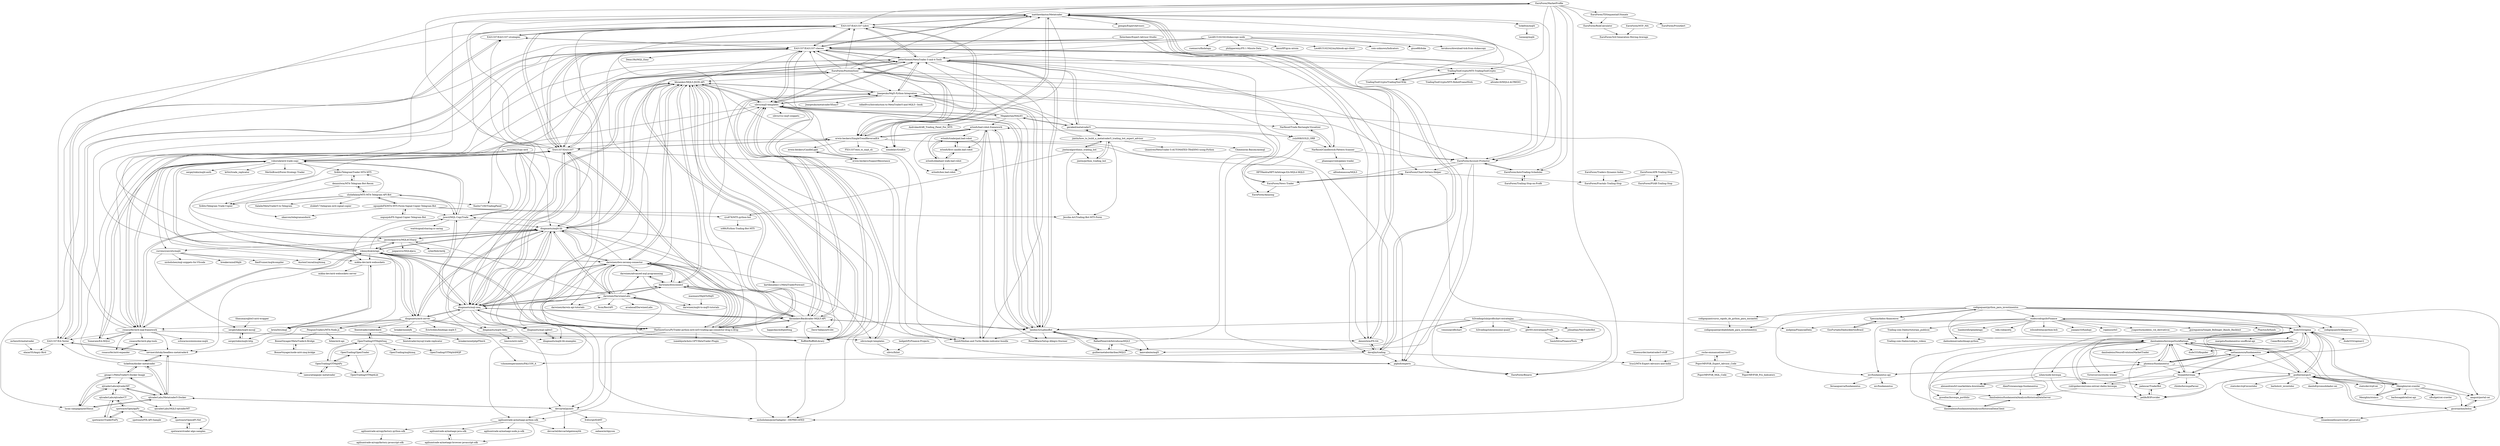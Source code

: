 digraph G {
"EarnForex/MarketProfile" -> "EarnForex/Account-Protector"
"EarnForex/MarketProfile" -> "EarnForex/TDSequentialUltimate"
"EarnForex/MarketProfile" -> "EarnForex/AutoTrading-Scheduler"
"EarnForex/MarketProfile" -> "TradingToolCrypto/MT5-TradingToolCrypto"
"EarnForex/MarketProfile" -> "EarnForex/RiskCalculator"
"EarnForex/MarketProfile" -> "EarnForex/Binario"
"EarnForex/MarketProfile" -> "matthewkastor/Metatrader"
"EarnForex/MarketProfile" -> "EA31337/EA31337-Libre"
"sholafalana/MT5-MT4-Telegram-API-Bot" -> "dennislwm/MT4-Telegram-Bot-Recon"
"sholafalana/MT5-MT4-Telegram-API-Bot" -> "ogunjobiFX/MT4-MT5-Forex-Signal-Copier-Telegram-Bot"
"sholafalana/MT5-MT4-Telegram-API-Bot" -> "fx4btc/TelegramTrader-MT4-MT5"
"sholafalana/MT5-MT4-Telegram-API-Bot" -> "6alaile/MetaTrader5-to-Telegram"
"sholafalana/MT5-MT4-Telegram-API-Bot" -> "jiowcl/MQL-CopyTrade"
"sholafalana/MT5-MT4-Telegram-API-Bot" -> "fx4btc/Telegram-Trade-Copier"
"sholafalana/MT5-MT4-Telegram-API-Bot" -> "Kashu7100/TradingPanel"
"sholafalana/MT5-MT4-Telegram-API-Bot" -> "nkanven/telegramandmt4"
"sholafalana/MT5-MT4-Telegram-API-Bot" -> "oluklef17/telegram-mt4-signal-copier"
"erwin-beckers/CandleLight" -> "erwin-beckers/SupportResistance"
"tickelton/docker-metatrader" -> "nevmerzhitsky/headless-metatrader4"
"tickelton/docker-metatrader" -> "ejtraderLabs/Metatrader5-Docker"
"tickelton/docker-metatrader" -> "EA31337/EA-Tester"
"tickelton/docker-metatrader" -> "gmag11/MetaTrader5-Docker-Image"
"EarnForex/PositionSizer" -> "EarnForex/Account-Protector"
"EarnForex/PositionSizer" -> "peterthomet/MetaTrader-5-and-4-Tools"
"EarnForex/PositionSizer" -> "EA31337/EA31337"
"EarnForex/PositionSizer" -> "EA31337/EA31337-classes"
"EarnForex/PositionSizer" -> "Joaopeuko/Mql5-Python-Integration"
"EarnForex/PositionSizer" -> "EarnForex/MarketProfile"
"EarnForex/PositionSizer" -> "dingmaotu/mql4-lib"
"EarnForex/PositionSizer" -> "erwin-beckers/SimpleTrendReversalEA"
"EarnForex/PositionSizer" -> "rosasurfer/mt4-mql-framework"
"EarnForex/PositionSizer" -> "EA31337/EA31337-Libre"
"EarnForex/PositionSizer" -> "geraked/metatrader5"
"EarnForex/PositionSizer" -> "sibvic/mq5-templates"
"EarnForex/PositionSizer" -> "khramkov/MQL5-JSON-API"
"EarnForex/PositionSizer" -> "yulz008/GOLD_ORB"
"EarnForex/PositionSizer" -> "EarnForex/Chart-Pattern-Helper"
"kartikmadan11/MetaTraderForecast" -> "9nix6/Median-and-Turbo-Renko-indicator-bundle"
"fintechees/Expert-Advisor-Studio" -> "davejlin/trading"
"fintechees/Expert-Advisor-Studio" -> "pipbolt/experts"
"fintechees/Expert-Advisor-Studio" -> "EA31337/EA31337-classes"
"b2tradingclub/profitchart-estrategias" -> "gbr001/estrategiasProfit"
"b2tradingclub/profitchart-estrategias" -> "venozo/profitchart"
"b2tradingclub/profitchart-estrategias" -> "andpena/FinancialData"
"b2tradingclub/profitchart-estrategias" -> "landim32/LadinoBot"
"b2tradingclub/profitchart-estrategias" -> "b2tradingclub/awesome-quant"
"b2tradingclub/profitchart-estrategias" -> "SauloSilva/FinanceTools"
"b2tradingclub/profitchart-estrategias" -> "guilhermetabordaribas/MQL5"
"b2tradingclub/profitchart-estrategias" -> "kaiovalente/mql5"
"b2tradingclub/profitchart-estrategias" -> "johnathas/NeoTraderBot"
"ns2250225/py-mt4" -> "dingmaotu/mql-zmq"
"ns2250225/py-mt4" -> "samuraitaiga/py-metatrader"
"ns2250225/py-mt4" -> "jiowcl/MQL-CopyTrade"
"ns2250225/py-mt4" -> "dingmaotu/mql4-lib"
"ns2250225/py-mt4" -> "TheSnowGuru/PyTrader-python-mt4-mt5-trading-api-connector-drag-n-drop"
"ns2250225/py-mt4" -> "vobornik/mt4-trade-copy"
"ns2250225/py-mt4" -> "dingmaotu/mt4-server"
"ns2250225/py-mt4" -> "Yumerain/EA-MQL4"
"Yumerain/EA-MQL4" -> "rosasurfer/mt4-mql-framework"
"Yumerain/EA-MQL4" -> "vobornik/mt4-trade-copy"
"Leo4815162342/dukascopy-node" -> "giuse88/duka" ["e"=1]
"Leo4815162342/dukascopy-node" -> "terukusu/download-tick-from-dukascopy"
"Leo4815162342/dukascopy-node" -> "cuemacro/findatapy" ["e"=1]
"Leo4815162342/dukascopy-node" -> "lucas-campagna/mt5linux"
"Leo4815162342/dukascopy-node" -> "dingmaotu/mql-zmq"
"Leo4815162342/dukascopy-node" -> "philipperemy/FX-1-Minute-Data" ["e"=1]
"Leo4815162342/dukascopy-node" -> "EA31337/EA31337-classes"
"Leo4815162342/dukascopy-node" -> "peterthomet/MetaTrader-5-and-4-Tools"
"Leo4815162342/dukascopy-node" -> "EA31337/EA31337"
"Leo4815162342/dukascopy-node" -> "AminHP/gym-mtsim" ["e"=1]
"Leo4815162342/dukascopy-node" -> "Leo4815162342/myfxbook-api-client"
"Leo4815162342/dukascopy-node" -> "coin-unknown/Indicators" ["e"=1]
"sibvic/mq5-templates" -> "sibvic/mq4-templates"
"sibvic/mq5-templates" -> "Roffild/RoffildLibrary"
"sibvic/mq5-templates" -> "peterthomet/MetaTrader-5-and-4-Tools"
"sibvic/mq5-templates" -> "khramkov/Backtrader-MQL5-API"
"sibvic/mq5-templates" -> "landim32/LadinoBot"
"sibvic/mq5-templates" -> "sibvic/vsc-mq5-snippets"
"sibvic/mq5-templates" -> "Kashu7100/TradingPanel"
"sibvic/mq5-templates" -> "EA31337/EA31337-classes"
"sibvic/mq5-templates" -> "MegaJoctan/MALE5"
"sibvic/mq5-templates" -> "Joaopeuko/Mql5-Python-Integration"
"sibvic/mq5-templates" -> "khramkov/MQL5-JSON-API"
"sibvic/mq5-templates" -> "9nix6/Median-and-Turbo-Renko-indicator-bundle"
"RafaelFenerick/IntroducaoMQL5" -> "landim32/LadinoBot"
"RafaelFenerick/IntroducaoMQL5" -> "guilhermetabordaribas/MQL5"
"RafaelFenerick/IntroducaoMQL5" -> "kaiovalente/mql5"
"RafaelFenerick/IntroducaoMQL5" -> "erlonfs/bad-robot.framework"
"sergeylukin/mql4-mysql" -> "sergeylukin/mql4-http"
"dude333/rapina" -> "daniloaleixo/bovespaStockRatings"
"dude333/rapina" -> "nathanmoura/fundamentos"
"dude333/rapina" -> "dude333/fiispider"
"dude333/rapina" -> "rodrigobercini/como-extrair-dados-bovespa"
"dude333/rapina" -> "guilhermecgs/ir"
"dude333/rapina" -> "phoemur/fundamentus"
"dude333/rapina" -> "thypad/bovespa"
"dude333/rapina" -> "dude333/rapinav2"
"dude333/rapina" -> "dadosdemercado/dmapi-python"
"dude333/rapina" -> "daniloaleixo/fundamentalAnalysisHistoricalDataServer"
"dude333/rapina" -> "eudesrodrigo/brFinance"
"dude333/rapina" -> "Menighin/cei-crawler"
"dude333/rapina" -> "amgsnt/portal-cei"
"dude333/rapina" -> "margato/fundamentus-unofficial-api"
"dude333/rapina" -> "Caian/BovespaTools"
"jiowcl/MQL-CopyTrade" -> "vobornik/mt4-trade-copy"
"jiowcl/MQL-CopyTrade" -> "dingmaotu/mql-zmq"
"jiowcl/MQL-CopyTrade" -> "sholafalana/MT5-MT4-Telegram-API-Bot"
"jiowcl/MQL-CopyTrade" -> "wait4signal/sharing-is-caring"
"jiowcl/MQL-CopyTrade" -> "peterthomet/MetaTrader-5-and-4-Tools"
"jiowcl/MQL-CopyTrade" -> "mikha-dev/mt4-websockets"
"jiowcl/MQL-CopyTrade" -> "dingmaotu/mql4-lib"
"khramkov/Backtrader-MQL5-API" -> "khramkov/MQL5-JSON-API"
"khramkov/Backtrader-MQL5-API" -> "dingmaotu/mql-zmq"
"khramkov/Backtrader-MQL5-API" -> "Joaopeuko/Mql5-Python-Integration"
"khramkov/Backtrader-MQL5-API" -> "sibvic/mq5-templates"
"khramkov/Backtrader-MQL5-API" -> "darwinex/dwx-zeromq-connector"
"khramkov/Backtrader-MQL5-API" -> "Roffild/RoffildLibrary"
"khramkov/Backtrader-MQL5-API" -> "landim32/LadinoBot"
"khramkov/Backtrader-MQL5-API" -> "darwinex/DarwinexLabs"
"khramkov/Backtrader-MQL5-API" -> "happydasch/btplotting" ["e"=1]
"khramkov/Backtrader-MQL5-API" -> "TheSnowGuru/PyTrader-python-mt4-mt5-trading-api-connector-drag-n-drop"
"khramkov/Backtrader-MQL5-API" -> "darwinex/dwxconnect"
"khramkov/Backtrader-MQL5-API" -> "Dave-Vallance/tv2bt" ["e"=1]
"khramkov/Backtrader-MQL5-API" -> "dingmaotu/mql4-lib"
"dingmaotu/mt4-server" -> "dingmaotu/mql4-lib"
"dingmaotu/mt4-server" -> "dingmaotu/mql-zmq"
"dingmaotu/mt4-server" -> "dingmaotu/mql4-lib-examples"
"dingmaotu/mt4-server" -> "vdemydiuk/mtapi"
"dingmaotu/mt4-server" -> "EricSchles/bindings-mql4-5"
"dingmaotu/mt4-server" -> "krisn/lws2mql"
"dingmaotu/mt4-server" -> "vobornik/mt4-trade-copy"
"dingmaotu/mt4-server" -> "dingmaotu/mql4-redis"
"dingmaotu/mt4-server" -> "dingmaotu/mql-sqlite3"
"dingmaotu/mt4-server" -> "rosasurfer/mt4-mql-framework"
"dingmaotu/mt4-server" -> "PenguinTraders/MT4-Node.js"
"dingmaotu/mt4-server" -> "nevmerzhitsky/headless-metatrader4"
"dingmaotu/mt4-server" -> "breakermind/jfx"
"dingmaotu/mt4-server" -> "femtotrader/rabbit4mt4"
"BonneVoyager/MetaTrader4-Bridge" -> "BonneVoyager/node-mt4-zmq-bridge"
"BonneVoyager/node-mt4-zmq-bridge" -> "BonneVoyager/MetaTrader4-Bridge"
"darwinex/dwx-zeromq-connector" -> "darwinex/DarwinexLabs"
"darwinex/dwx-zeromq-connector" -> "dingmaotu/mql-zmq"
"darwinex/dwx-zeromq-connector" -> "darwinex/dwxconnect"
"darwinex/dwx-zeromq-connector" -> "dingmaotu/mql4-lib"
"darwinex/dwx-zeromq-connector" -> "khramkov/MQL5-JSON-API"
"darwinex/dwx-zeromq-connector" -> "TheSnowGuru/PyTrader-python-mt4-mt5-trading-api-connector-drag-n-drop"
"darwinex/dwx-zeromq-connector" -> "khramkov/Backtrader-MQL5-API"
"darwinex/dwx-zeromq-connector" -> "nicholishen/pymt5adapter---DEPRECATED"
"darwinex/dwx-zeromq-connector" -> "darwinex/advanced-mql-programming"
"darwinex/dwx-zeromq-connector" -> "Roffild/RoffildLibrary"
"darwinex/dwx-zeromq-connector" -> "agiliumtrade-ai/metaapi-python-sdk"
"darwinex/dwx-zeromq-connector" -> "jiowcl/MQL-CopyTrade"
"darwinex/dwx-zeromq-connector" -> "vdemydiuk/mtapi"
"darwinex/dwx-zeromq-connector" -> "darwinex/darwin-api-tutorials"
"darwinex/dwx-zeromq-connector" -> "kartikmadan11/MetaTraderForecast"
"khramkov/MQL5-JSON-API" -> "khramkov/Backtrader-MQL5-API"
"khramkov/MQL5-JSON-API" -> "dingmaotu/mql-zmq"
"khramkov/MQL5-JSON-API" -> "Joaopeuko/Mql5-Python-Integration"
"khramkov/MQL5-JSON-API" -> "Roffild/RoffildLibrary"
"khramkov/MQL5-JSON-API" -> "darwinex/dwxconnect"
"khramkov/MQL5-JSON-API" -> "darwinex/dwx-zeromq-connector"
"khramkov/MQL5-JSON-API" -> "sibvic/mq5-templates"
"khramkov/MQL5-JSON-API" -> "dingmaotu/mql4-lib"
"khramkov/MQL5-JSON-API" -> "EA31337/EA31337-classes"
"khramkov/MQL5-JSON-API" -> "nicholishen/pymt5adapter---DEPRECATED"
"khramkov/MQL5-JSON-API" -> "devcartel/pymt5"
"khramkov/MQL5-JSON-API" -> "landim32/LadinoBot"
"khramkov/MQL5-JSON-API" -> "Dave-Vallance/tv2bt" ["e"=1]
"khramkov/MQL5-JSON-API" -> "9nix6/Median-and-Turbo-Renko-indicator-bundle"
"sibvic/mq4-templates" -> "sibvic/mq5-templates"
"sibvic/mq4-templates" -> "sibvic/fxlint"
"guilhermetabordaribas/MQL5" -> "landim32/LadinoBot"
"guilhermetabordaribas/MQL5" -> "RafaelFenerick/IntroducaoMQL5"
"pipbolt/experts" -> "EarnForex/Binario"
"nevmerzhitsky/headless-metatrader4" -> "tickelton/docker-metatrader"
"nevmerzhitsky/headless-metatrader4" -> "EA31337/EA-Tester"
"nevmerzhitsky/headless-metatrader4" -> "ejtraderLabs/Metatrader5-Docker"
"devcartel/pymt5" -> "devcartel/devcartelgateway64"
"devcartel/pymt5" -> "ejtraderLabs/Metatrader5-Docker"
"devcartel/pymt5" -> "agiliumtrade-ai/metaapi-python-sdk"
"devcartel/pymt5" -> "nicholishen/pymt5adapter---DEPRECATED"
"devcartel/pymt5" -> "EAScript/EAMT"
"Roffild/RoffildLibrary" -> "sibvic/mq5-templates"
"Roffild/RoffildLibrary" -> "khramkov/MQL5-JSON-API"
"Roffild/RoffildLibrary" -> "nicholishen/pymt5adapter---DEPRECATED"
"sergeylukin/mql4-http" -> "sergeylukin/mql4-mysql"
"fx4btc/TelegramTrader-MT4-MT5" -> "fx4btc/Telegram-Trade-Copier"
"fx4btc/TelegramTrader-MT4-MT5" -> "dennislwm/MT4-Telegram-Bot-Recon"
"mazmazz/Mql4ToMql5" -> "darwinex/mql4-to-mql5-tutorials"
"erwin-beckers/SimpleTrendReversalEA" -> "matthewkastor/Metatrader"
"erwin-beckers/SimpleTrendReversalEA" -> "erwin-beckers/CandleLight"
"erwin-beckers/SimpleTrendReversalEA" -> "sonidelav/GridEA"
"erwin-beckers/SimpleTrendReversalEA" -> "erwin-beckers/SupportResistance"
"erwin-beckers/SimpleTrendReversalEA" -> "erlonfs/bad-robot.framework"
"erwin-beckers/SimpleTrendReversalEA" -> "EA31337/EA31337-Libre"
"erwin-beckers/SimpleTrendReversalEA" -> "EA31337/EA31337-classes"
"erwin-beckers/SimpleTrendReversalEA" -> "dennislwm/FX-Git"
"erwin-beckers/SimpleTrendReversalEA" -> "davejlin/trading"
"erwin-beckers/SimpleTrendReversalEA" -> "FX31337/ex4_to_mq4_cli"
"erwin-beckers/SimpleTrendReversalEA" -> "EA31337/EA31337"
"erwin-beckers/SupportResistance" -> "erwin-beckers/CandleLight"
"erlonfs/traderpad.bad-robot" -> "erlonfs/first-candle.bad-robot"
"erlonfs/traderpad.bad-robot" -> "erlonfs/elephant-walk.bad-robot"
"erlonfs/traderpad.bad-robot" -> "erlonfs/box.bad-robot"
"AlanFirmiano/app-fundamentus" -> "daniloaleixo/fundamentalAnalysisHistoricalDataServer"
"dingmaotu/mql4-lib-examples" -> "dingmaotu/mql-sqlite3"
"daniloaleixo/fundamentalAnalysisHistoricalDataServer" -> "daniloaleixo/fundamentalAnalysisHistoricalDataClient"
"tickelton/mql4" -> "luxiaoqi/mql4"
"EarnForex/MTF_MA" -> "EarnForex/3rd-Generation-Moving-Average"
"alexandreio/b3-marketdata-downloader" -> "gswelter/bovespa_portfolio"
"agiliumtrade-ai/metaapi-java-sdk" -> "agiliumtrade-ai/metaapi-browser-javascript-sdk"
"TradingToolCrypto/TradingTool-Wiki" -> "TradingToolCrypto/MT5-TradingToolCrypto"
"EarnForex/Account-Protector" -> "EarnForex/AutoTrading-Scheduler"
"EarnForex/Account-Protector" -> "EarnForex/Chart-Pattern-Helper"
"EarnForex/Account-Protector" -> "EarnForex/Binario"
"EarnForex/Account-Protector" -> "EarnForex/News-Trader"
"EarnForex/Account-Protector" -> "pipbolt/experts"
"EarnForex/AutoTrading-Scheduler" -> "EarnForex/Account-Protector"
"EarnForex/AutoTrading-Scheduler" -> "EarnForex/Trailing-Stop-on-Profit"
"dennislwm/FX-Git" -> "davejlin/trading"
"dennislwm/FX-Git" -> "matthewkastor/Metatrader"
"mikha-dev/mt4-websockets" -> "krisn/lws2mql"
"mikha-dev/mt4-websockets" -> "mikha-dev/mt4-websockets-server"
"vdemydiuk/mtapi" -> "jasonseparovic/MQL4CSharp"
"vdemydiuk/mtapi" -> "dingmaotu/mql4-lib"
"vdemydiuk/mtapi" -> "dingmaotu/mql-zmq"
"vdemydiuk/mtapi" -> "dingmaotu/mt4-server"
"vdemydiuk/mtapi" -> "rosasurfer/mt4-mql-framework"
"vdemydiuk/mtapi" -> "TheSnowGuru/PyTrader-python-mt4-mt5-trading-api-connector-drag-n-drop"
"vdemydiuk/mtapi" -> "EA31337/EA31337-classes"
"vdemydiuk/mtapi" -> "khramkov/MQL5-JSON-API"
"vdemydiuk/mtapi" -> "peterthomet/MetaTrader-5-and-4-Tools"
"vdemydiuk/mtapi" -> "jiowcl/MQL-CopyTrade"
"vdemydiuk/mtapi" -> "darwinex/dwx-zeromq-connector"
"vdemydiuk/mtapi" -> "nevmerzhitsky/headless-metatrader4"
"vdemydiuk/mtapi" -> "PenguinTraders/MT4-Node.js"
"vdemydiuk/mtapi" -> "EA31337/EA31337"
"vdemydiuk/mtapi" -> "mikha-dev/mt4-websockets"
"darwinex/advanced-mql-programming" -> "darwinex/mql4-to-mql5-tutorials"
"darwinex/advanced-mql-programming" -> "darwinex/dwxconnect"
"gicornachini/bolsa" -> "amgsnt/portal-cei"
"gicornachini/bolsa" -> "guilhermecgs/ir"
"gicornachini/bolsa" -> "renanleonellocastro/darf_generator"
"TheSnowGuru/PyTrader-python-mt4-mt5-trading-api-connector-drag-n-drop" -> "darwinex/dwx-zeromq-connector"
"TheSnowGuru/PyTrader-python-mt4-mt5-trading-api-connector-drag-n-drop" -> "EA31337/EA31337"
"TheSnowGuru/PyTrader-python-mt4-mt5-trading-api-connector-drag-n-drop" -> "darwinex/dwxconnect"
"TheSnowGuru/PyTrader-python-mt4-mt5-trading-api-connector-drag-n-drop" -> "dingmaotu/mql-zmq"
"TheSnowGuru/PyTrader-python-mt4-mt5-trading-api-connector-drag-n-drop" -> "vdemydiuk/mtapi"
"TheSnowGuru/PyTrader-python-mt4-mt5-trading-api-connector-drag-n-drop" -> "peterthomet/MetaTrader-5-and-4-Tools"
"TheSnowGuru/PyTrader-python-mt4-mt5-trading-api-connector-drag-n-drop" -> "Joaopeuko/Mql5-Python-Integration"
"TheSnowGuru/PyTrader-python-mt4-mt5-trading-api-connector-drag-n-drop" -> "devcartel/pymt5"
"TheSnowGuru/PyTrader-python-mt4-mt5-trading-api-connector-drag-n-drop" -> "khramkov/Backtrader-MQL5-API"
"TheSnowGuru/PyTrader-python-mt4-mt5-trading-api-connector-drag-n-drop" -> "agiliumtrade-ai/metaapi-python-sdk"
"TheSnowGuru/PyTrader-python-mt4-mt5-trading-api-connector-drag-n-drop" -> "EA31337/EA31337-Libre"
"TheSnowGuru/PyTrader-python-mt4-mt5-trading-api-connector-drag-n-drop" -> "isaiahbjork/Auto-GPT-MetaTrader-Plugin" ["e"=1]
"TheSnowGuru/PyTrader-python-mt4-mt5-trading-api-connector-drag-n-drop" -> "EA31337/EA31337-classes"
"TheSnowGuru/PyTrader-python-mt4-mt5-trading-api-connector-drag-n-drop" -> "nicholishen/pymt5adapter---DEPRECATED"
"TheSnowGuru/PyTrader-python-mt4-mt5-trading-api-connector-drag-n-drop" -> "khramkov/MQL5-JSON-API"
"Menighin/stoincs" -> "Menighin/cei-crawler"
"codigoquant/python_para_investimentos" -> "codigoquant/b3fileparser"
"codigoquant/python_para_investimentos" -> "codigoquant/curso_rapido_de_python_para_iniciantes"
"codigoquant/python_para_investimentos" -> "codigoquant/probabilidade_para_investimentos"
"codigoquant/python_para_investimentos" -> "dude333/rapina"
"codigoquant/python_para_investimentos" -> "phoemur/fundamentus"
"codigoquant/python_para_investimentos" -> "Tpessia/dados-financeiros"
"codigoquant/python_para_investimentos" -> "mv/fundamentus-api"
"codigoquant/python_para_investimentos" -> "gicornachini/bolsa"
"codigoquant/python_para_investimentos" -> "nathanmoura/fundamentos"
"codigoquant/python_para_investimentos" -> "daniloaleixo/bovespaStockRatings"
"codigoquant/python_para_investimentos" -> "eudesrodrigo/brFinance"
"PenguinTraders/MT4-Node.js" -> "fxbee/mt4-api"
"PenguinTraders/MT4-Node.js" -> "BonneVoyager/MetaTrader4-Bridge"
"Joaopeuko/Mql5-Python-Integration" -> "Joaopeuko/metatrader5EasyT"
"Joaopeuko/Mql5-Python-Integration" -> "khramkov/Backtrader-MQL5-API"
"Joaopeuko/Mql5-Python-Integration" -> "khramkov/MQL5-JSON-API"
"Joaopeuko/Mql5-Python-Integration" -> "nicholishen/pymt5adapter---DEPRECATED"
"Joaopeuko/Mql5-Python-Integration" -> "EarnForex/Account-Protector"
"Joaopeuko/Mql5-Python-Integration" -> "rafaelfvcs/Introduction-to-MetaTrader5-and-MQL5---book"
"Joaopeuko/Mql5-Python-Integration" -> "sibvic/mq5-templates"
"Joaopeuko/Mql5-Python-Integration" -> "peterthomet/MetaTrader-5-and-4-Tools"
"Joaopeuko/Mql5-Python-Integration" -> "EA31337/EA31337-classes"
"Joaopeuko/Mql5-Python-Integration" -> "landim32/LadinoBot"
"nathanmoura/fundamentos" -> "thypad/bovespa"
"nathanmoura/fundamentos" -> "daniloaleixo/bovespaStockRatings"
"nathanmoura/fundamentos" -> "rodrigobercini/como-extrair-dados-bovespa"
"nathanmoura/fundamentos" -> "dude333/rapina"
"nathanmoura/fundamentos" -> "phoemur/fundamentus"
"agiliumtrade-ai/metaapi-python-sdk" -> "agiliumtrade-ai/metaapi-java-sdk"
"agiliumtrade-ai/metaapi-python-sdk" -> "agiliumtrade-ai/metaapi-browser-javascript-sdk"
"agiliumtrade-ai/metaapi-python-sdk" -> "devcartel/devcartelgateway64"
"agiliumtrade-ai/metaapi-python-sdk" -> "agiliumtrade-ai/metaapi-node.js-sdk" ["e"=1]
"agiliumtrade-ai/metaapi-python-sdk" -> "agiliumtrade-ai/copyfactory-python-sdk"
"guilhermecgs/ir" -> "gicornachini/bolsa"
"guilhermecgs/ir" -> "staticdev/irpf-cei"
"guilhermecgs/ir" -> "amgsnt/portal-cei"
"guilhermecgs/ir" -> "dude333/rapina"
"guilhermecgs/ir" -> "staticdev/irpf-investidor"
"guilhermecgs/ir" -> "barbolo/ir_investidor"
"guilhermecgs/ir" -> "daniloaleixo/bovespaStockRatings"
"guilhermecgs/ir" -> "nathanmoura/fundamentos"
"guilhermecgs/ir" -> "renanleonellocastro/darf_generator"
"guilhermecgs/ir" -> "danilofrp/consolidador-cei"
"guilhermecgs/ir" -> "pelife/B3Provider"
"guilhermecgs/ir" -> "Menighin/cei-crawler"
"breakermind/jfx" -> "breakermind/phpFXmt4"
"EarnForex/TDSequentialUltimate" -> "EarnForex/PriceAlert"
"EarnForex/TDSequentialUltimate" -> "EarnForex/RiskCalculator"
"GusFurtado/DadosAbertosBrasil" -> "Tpessia/dados-financeiros"
"Menighin/cei-crawler" -> "Menighin/stoincs"
"Menighin/cei-crawler" -> "gicornachini/bolsa"
"Menighin/cei-crawler" -> "xBudget/cei-crawler"
"Menighin/cei-crawler" -> "guilhermecgs/ir"
"Menighin/cei-crawler" -> "dude333/rapina"
"Menighin/cei-crawler" -> "barbosagabriel/cei-api"
"Menighin/cei-crawler" -> "amgsnt/portal-cei"
"Menighin/cei-crawler" -> "daniloaleixo/bovespaStockRatings"
"daniloaleixo/fundamentalAnalysisHistoricalDataClient" -> "daniloaleixo/fundamentalAnalysisHistoricalDataServer"
"dennislwm/MT4-Telegram-Bot-Recon" -> "fx4btc/Telegram-Trade-Copier"
"dennislwm/MT4-Telegram-Bot-Recon" -> "fx4btc/TelegramTrader-MT4-MT5"
"dennislwm/MT4-Telegram-Bot-Recon" -> "sholafalana/MT5-MT4-Telegram-API-Bot"
"TradingToolCrypto/MT5-TradingToolCrypto" -> "TradingToolCrypto/TradingTool-Wiki"
"TradingToolCrypto/MT5-TradingToolCrypto" -> "TradingToolCrypto/MT5-RobotFrameWork"
"TradingToolCrypto/MT5-TradingToolCrypto" -> "altredo18/MQL4-ALTREDO"
"codigoquant/curso_rapido_de_python_para_iniciantes" -> "codigoquant/probabilidade_para_investimentos"
"EarnForex/RiskCalculator" -> "EarnForex/3rd-Generation-Moving-Average"
"rodrigobercini/como-extrair-dados-bovespa" -> "daniloaleixo/fundamentalAnalysisHistoricalDataServer"
"amgsnt/portal-cei" -> "gicornachini/bolsa"
"EA31337/EA31337" -> "EA31337/EA31337-classes"
"EA31337/EA31337" -> "EA31337/EA31337-Libre"
"EA31337/EA31337" -> "peterthomet/MetaTrader-5-and-4-Tools"
"EA31337/EA31337" -> "TheSnowGuru/PyTrader-python-mt4-mt5-trading-api-connector-drag-n-drop"
"EA31337/EA31337" -> "rosasurfer/mt4-mql-framework"
"EA31337/EA31337" -> "EarnForex/PositionSizer"
"EA31337/EA31337" -> "dingmaotu/mql4-lib"
"EA31337/EA31337" -> "erwin-beckers/SimpleTrendReversalEA"
"EA31337/EA31337" -> "matthewkastor/Metatrader"
"EA31337/EA31337" -> "dingmaotu/mql-zmq"
"EA31337/EA31337" -> "sibvic/mq5-templates"
"EA31337/EA31337" -> "EA31337/EA31337-strategies"
"EA31337/EA31337" -> "landim32/LadinoBot"
"EA31337/EA31337" -> "vobornik/mt4-trade-copy"
"EA31337/EA31337" -> "EarnForex/MarketProfile"
"eudesrodrigo/brFinance" -> "wilsonfreitas/python-bcb"
"eudesrodrigo/brFinance" -> "dude333/rapina"
"eudesrodrigo/brFinance" -> "joaopm33/fundspy"
"eudesrodrigo/brFinance" -> "mv/fundamentus-api"
"eudesrodrigo/brFinance" -> "dadosdemercado/dmapi-python"
"eudesrodrigo/brFinance" -> "Trading-com-Dados/tutoriais_publicos"
"eudesrodrigo/brFinance" -> "andpena/FinancialData"
"eudesrodrigo/brFinance" -> "ropensci/rb3" ["e"=1]
"eudesrodrigo/brFinance" -> "daniloaleixo/bovespaStockRatings"
"eudesrodrigo/brFinance" -> "ysaporito/modelos_vol_derivativos"
"eudesrodrigo/brFinance" -> "codigoquant/b3fileparser"
"eudesrodrigo/brFinance" -> "guiregueira/Simple_Bollinger_Bands_Backtest"
"eudesrodrigo/brFinance" -> "Phactos/brfunds"
"eudesrodrigo/brFinance" -> "luanborelli/ipeadatapy"
"eudesrodrigo/brFinance" -> "rafa-rod/pyettj"
"Tpessia/dados-financeiros" -> "GusFurtado/DadosAbertosBrasil"
"Tpessia/dados-financeiros" -> "codigoquant/python_para_investimentos"
"vobornik/mt4-trade-copy" -> "jiowcl/MQL-CopyTrade"
"vobornik/mt4-trade-copy" -> "rosasurfer/mt4-mql-framework"
"vobornik/mt4-trade-copy" -> "sergeylukin/mql4-auth"
"vobornik/mt4-trade-copy" -> "kr0st/trade_replicator"
"vobornik/mt4-trade-copy" -> "dingmaotu/mt4-server"
"vobornik/mt4-trade-copy" -> "erwin-beckers/SimpleTrendReversalEA"
"vobornik/mt4-trade-copy" -> "MerlinBrasil/Forex-Strategy-Trader"
"vobornik/mt4-trade-copy" -> "currencysecrets/mql4"
"vobornik/mt4-trade-copy" -> "fx4btc/TelegramTrader-MT4-MT5"
"vobornik/mt4-trade-copy" -> "mikha-dev/mt4-websockets"
"vobornik/mt4-trade-copy" -> "Yumerain/EA-MQL4"
"vobornik/mt4-trade-copy" -> "jasonseparovic/MQL4CSharp"
"vobornik/mt4-trade-copy" -> "EA31337/EA31337"
"vobornik/mt4-trade-copy" -> "matthewkastor/Metatrader"
"vobornik/mt4-trade-copy" -> "EA31337/EA31337-Libre"
"ejtraderLabs/Metatrader5-Docker" -> "ejtraderLabs/ejtraderMT"
"ejtraderLabs/Metatrader5-Docker" -> "gmag11/MetaTrader5-Docker-Image"
"ejtraderLabs/Metatrader5-Docker" -> "tickelton/docker-metatrader"
"ejtraderLabs/Metatrader5-Docker" -> "nevmerzhitsky/headless-metatrader4"
"ejtraderLabs/Metatrader5-Docker" -> "lucas-campagna/mt5linux"
"ejtraderLabs/Metatrader5-Docker" -> "ejtraderLabs/MQL5-ejtraderMT"
"ejtraderLabs/Metatrader5-Docker" -> "devcartel/pymt5"
"ejtraderLabs/ejtraderMT" -> "ejtraderLabs/Metatrader5-Docker"
"ejtraderLabs/ejtraderMT" -> "ejtraderLabs/MQL5-ejtraderMT"
"ejtraderLabs/ejtraderMT" -> "ejtraderLabs/ejtraderCT"
"ejtraderLabs/ejtraderMT" -> "lucas-campagna/mt5linux"
"darwinex/dwxconnect" -> "darwinex/dwx-zeromq-connector"
"darwinex/dwxconnect" -> "khramkov/MQL5-JSON-API"
"darwinex/dwxconnect" -> "darwinex/advanced-mql-programming"
"darwinex/dwxconnect" -> "darwinex/DarwinexLabs"
"darwinex/dwxconnect" -> "dingmaotu/mql-zmq"
"darwinex/dwxconnect" -> "TheSnowGuru/PyTrader-python-mt4-mt5-trading-api-connector-drag-n-drop"
"darwinex/dwxconnect" -> "khramkov/Backtrader-MQL5-API"
"mv/fundamentus-api" -> "phoemur/fundamentus"
"mv/fundamentus-api" -> "mv/fundamentus"
"mv/fundamentus-api" -> "fernaoguerra/fundamentus"
"femtotrader/rabbit4mt4" -> "femtotrader/mysql-trade-replicator"
"femtotrader/rabbit4mt4" -> "OpenTrading/OTMql4Zmq"
"OpenTrading/OpenTrader" -> "OpenTrading/OTMql4Py"
"OpenTrading/OpenTrader" -> "OpenTrading/OTMql4Lib"
"EAScript/EAMT" -> "eabase/mt4pycon"
"samuraitaiga/py-metatrader" -> "OpenTrading/OTMql4Py"
"agiliumtrade-ai/copyfactory-python-sdk" -> "agiliumtrade-ai/copyfactory-javascript-sdk"
"spotware/OpenAPI.Net" -> "spotware/ctrader-algo-samples"
"gbr001/estrategiasProfit" -> "SauloSilva/FinanceTools"
"mrhewitt/metatrader" -> "elazar55/Angry-Bird"
"agiliumtrade-ai/metaapi-browser-javascript-sdk" -> "agiliumtrade-ai/metaapi-java-sdk"
"OpenTrading/OTMql4Py" -> "OpenTrading/OpenTrader"
"OpenTrading/OTMql4Py" -> "OpenTrading/OTMql4Zmq"
"OpenTrading/OTMql4Py" -> "samuraitaiga/py-metatrader"
"OpenTrading/OTMql4Py" -> "OpenTrading/OTMql4Lib"
"spotware/ctrader-algo-samples" -> "spotware/OpenAPI.Net"
"OpenTrading/OTMql4Zmq" -> "OpenTrading/OTMql4Lib"
"OpenTrading/OTMql4Zmq" -> "femtotrader/rabbit4mt4"
"OpenTrading/OTMql4Zmq" -> "OpenTrading/OpenTrader"
"OpenTrading/OTMql4Zmq" -> "OpenTrading/mql4zmq"
"OpenTrading/OTMql4Zmq" -> "OpenTrading/OTMql4AMQP"
"OpenTrading/OTMql4Zmq" -> "OpenTrading/OTMql4Py"
"ejtraderLabs/ejtraderCT" -> "spotware/cTraderFixPy"
"ejtraderLabs/ejtraderCT" -> "spotware/OpenApiPy"
"ejtraderLabs/ejtraderCT" -> "ejtraderLabs/ejtraderMT"
"phamngocvinh/galaxy-trader" -> "alfredomaussa/MQL5"
"hedge0/PyFinance-Projects" -> "sibvic/fxlint"
"Trading-com-Dados/tutoriais_publicos" -> "Trading-com-Dados/codigos_videos"
"HFTHaidra/HFT-Arbitrage-EA-MQL4-MQL5" -> "EarnForex/News-Trader"
"Narfinsel/Candlestick-Pattern-Scanner" -> "Narfinsel/Trade-Rectangle-Visualizer"
"Narfinsel/Candlestick-Pattern-Scanner" -> "EarnForex/Account-Protector"
"Narfinsel/Candlestick-Pattern-Scanner" -> "phamngocvinh/galaxy-trader"
"PopovMP/FSB_Expert_Advisor_Code" -> "roche-emmanuel/nervmt5"
"PopovMP/FSB_Expert_Advisor_Code" -> "PopovMP/FSB_Pro_Indicators"
"PopovMP/FSB_Expert_Advisor_Code" -> "PopovMP/FSB_MQL_Code"
"EarnForex/News-Trader" -> "EarnForex/Amazing"
"EarnForex/News-Trader" -> "EarnForex/Chart-Pattern-Helper"
"dingmaotu/mql4-lib" -> "dingmaotu/mql-zmq"
"dingmaotu/mql4-lib" -> "dingmaotu/mt4-server"
"dingmaotu/mql4-lib" -> "rosasurfer/mt4-mql-framework"
"dingmaotu/mql4-lib" -> "vdemydiuk/mtapi"
"dingmaotu/mql4-lib" -> "darwinex/dwx-zeromq-connector"
"dingmaotu/mql4-lib" -> "jasonseparovic/MQL4CSharp"
"dingmaotu/mql4-lib" -> "sibvic/mq4-templates"
"dingmaotu/mql4-lib" -> "EA31337/EA31337-classes"
"dingmaotu/mql4-lib" -> "EA31337/EA31337"
"dingmaotu/mql4-lib" -> "dingmaotu/mql-sqlite3"
"dingmaotu/mql4-lib" -> "dingmaotu/mql4-lib-examples"
"dingmaotu/mql4-lib" -> "khramkov/MQL5-JSON-API"
"dingmaotu/mql4-lib" -> "darwinex/DarwinexLabs"
"dingmaotu/mql4-lib" -> "Roffild/RoffildLibrary"
"dingmaotu/mql4-lib" -> "dingmaotu/mql4-redis"
"EA31337/EA-Tester" -> "nevmerzhitsky/headless-metatrader4"
"EA31337/EA-Tester" -> "EA31337/EA31337-strategies"
"EA31337/EA-Tester" -> "EA31337/EA31337-classes"
"EA31337/EA-Tester" -> "elazar55/Angry-Bird"
"nihey/node-bovespa" -> "alexandreio/b3-marketdata-downloader"
"nihey/node-bovespa" -> "palencar/TraderBot"
"nihey/node-bovespa" -> "pelife/B3Provider"
"nihey/node-bovespa" -> "daniloaleixo/fundamentalAnalysisHistoricalDataClient"
"spotware/OpenApiPy" -> "spotware/cTraderFixPy"
"spotware/OpenApiPy" -> "ejtraderLabs/ejtraderCT"
"spotware/OpenApiPy" -> "spotware/OpenAPI.Net"
"spotware/OpenApiPy" -> "spotware/ctrader-algo-samples"
"spotware/OpenApiPy" -> "spotware/FIX-API-Sample"
"Narfinsel/Trade-Rectangle-Visualizer" -> "Narfinsel/Candlestick-Pattern-Scanner"
"spotware/cTraderFixPy" -> "ejtraderLabs/ejtraderCT"
"spotware/cTraderFixPy" -> "spotware/OpenApiPy"
"EarnForex/Traders-Dynamic-Index" -> "EarnForex/Fractals-Trailing-Stop"
"lucas-campagna/mt5linux" -> "gmag11/MetaTrader5-Docker-Image"
"lucas-campagna/mt5linux" -> "ejtraderLabs/Metatrader5-Docker"
"lucas-campagna/mt5linux" -> "ejtraderLabs/ejtraderMT"
"EarnForex/Chart-Pattern-Helper" -> "EarnForex/Binario"
"EarnForex/Chart-Pattern-Helper" -> "EarnForex/News-Trader"
"EarnForex/Chart-Pattern-Helper" -> "EarnForex/Fractals-Trailing-Stop"
"bluemurder/metatrader5-stuff" -> "Icus2/MT4-Expert-Advisors-and-Indie"
"EarnForex/Trailing-Stop-on-Profit" -> "EarnForex/AutoTrading-Scheduler"
"jasonseparovic/MQL4CSharp" -> "vdemydiuk/mtapi"
"jasonseparovic/MQL4CSharp" -> "jseparovic/MQL4Java"
"jasonseparovic/MQL4CSharp" -> "dingmaotu/mql4-lib"
"jasonseparovic/MQL4CSharp" -> "cyberflohr/mt4j"
"jasonseparovic/MQL4CSharp" -> "AustenConrad/mql4zmq"
"jasonseparovic/MQL4CSharp" -> "currencysecrets/mql4"
"oogunjob/FX-Signal-Copier-Telegram-Bot" -> "ogunjobiFX/MT4-MT5-Forex-Signal-Copier-Telegram-Bot"
"phoemur/fundamentus" -> "daniloaleixo/bovespaStockRatings"
"phoemur/fundamentus" -> "mv/fundamentus-api"
"phoemur/fundamentus" -> "nathanmoura/fundamentos"
"phoemur/fundamentus" -> "dude333/rapina"
"phoemur/fundamentus" -> "thypad/bovespa"
"phoemur/fundamentus" -> "Victorcorcos/stocks-winner"
"phoemur/fundamentus" -> "guilhermecgs/ir"
"jimtin/how_to_build_a_metatrader5_trading_bot_expert_advisor" -> "Jessika-Art/Trading-Bot-MT5-Forex"
"jimtin/how_to_build_a_metatrader5_trading_bot_expert_advisor" -> "jimtin/algorithmic_trading_bot"
"jimtin/how_to_build_a_metatrader5_trading_bot_expert_advisor" -> "Quantreo/MetaTrader-5-AUTOMATED-TRADING-using-Python" ["e"=1]
"jimtin/how_to_build_a_metatrader5_trading_bot_expert_advisor" -> "jimtin/python_trading_bot"
"jimtin/how_to_build_a_metatrader5_trading_bot_expert_advisor" -> "Chimezirim-Bassey/aiomql"
"jimtin/how_to_build_a_metatrader5_trading_bot_expert_advisor" -> "geraked/metatrader5"
"jimtin/how_to_build_a_metatrader5_trading_bot_expert_advisor" -> "Joaopeuko/Mql5-Python-Integration"
"thypad/bovespa" -> "daniloaleixo/bovespaStockRatings"
"thypad/bovespa" -> "nathanmoura/fundamentos"
"thypad/bovespa" -> "rhlobo/bovespaParser"
"thypad/bovespa" -> "palencar/TraderBot"
"thypad/bovespa" -> "alexandreio/b3-marketdata-downloader"
"thypad/bovespa" -> "pelife/B3Provider"
"thypad/bovespa" -> "rodrigobercini/como-extrair-dados-bovespa"
"jimtin/python_trading_bot" -> "jimtin/how_to_build_a_metatrader5_trading_bot_expert_advisor"
"EA31337/EA31337-classes" -> "EA31337/EA31337-Libre"
"EA31337/EA31337-classes" -> "EA31337/EA31337-strategies"
"EA31337/EA31337-classes" -> "peterthomet/MetaTrader-5-and-4-Tools"
"EA31337/EA31337-classes" -> "EA31337/EA31337"
"EA31337/EA31337-classes" -> "matthewkastor/Metatrader"
"EA31337/EA31337-classes" -> "TradingToolCrypto/MT5-TradingToolCrypto"
"EA31337/EA31337-classes" -> "EA31337/EA-Tester"
"EA31337/EA31337-classes" -> "dennislwm/FX-Git"
"EA31337/EA31337-classes" -> "pipbolt/experts"
"EA31337/EA31337-classes" -> "davejlin/trading"
"EA31337/EA31337-classes" -> "erwin-beckers/SimpleTrendReversalEA"
"EA31337/EA31337-classes" -> "sonidelav/GridEA"
"EA31337/EA31337-classes" -> "sibvic/mq5-templates"
"EA31337/EA31337-classes" -> "Denn1Ro/MQL_Easy"
"EA31337/EA31337-classes" -> "EarnForex/Account-Protector"
"MegaJoctan/MALE5" -> "sibvic/mq5-templates"
"MegaJoctan/MALE5" -> "geraked/metatrader5"
"MegaJoctan/MALE5" -> "Joaopeuko/Mql5-Python-Integration"
"MegaJoctan/MALE5" -> "erlonfs/bad-robot.framework"
"MegaJoctan/MALE5" -> "Narfinsel/Trade-Rectangle-Visualizer"
"MegaJoctan/MALE5" -> "peterthomet/MetaTrader-5-and-4-Tools"
"MegaJoctan/MALE5" -> "landim32/LadinoBot"
"MegaJoctan/MALE5" -> "Andrukas8/AR_Trading_Panel_For_MT5"
"yulz008/GOLD_ORB" -> "Narfinsel/Candlestick-Pattern-Scanner"
"yulz008/GOLD_ORB" -> "EarnForex/Amazing"
"yulz008/GOLD_ORB" -> "EarnForex/News-Trader"
"ogunjobiFX/MT4-MT5-Forex-Signal-Copier-Telegram-Bot" -> "oogunjob/FX-Signal-Copier-Telegram-Bot"
"ogunjobiFX/MT4-MT5-Forex-Signal-Copier-Telegram-Bot" -> "sholafalana/MT5-MT4-Telegram-API-Bot"
"ogunjobiFX/MT4-MT5-Forex-Signal-Copier-Telegram-Bot" -> "ryu878/MT5-python-bot"
"ogunjobiFX/MT4-MT5-Forex-Signal-Copier-Telegram-Bot" -> "nkanven/telegramandmt4"
"ogunjobiFX/MT4-MT5-Forex-Signal-Copier-Telegram-Bot" -> "jiowcl/MQL-CopyTrade"
"ogunjobiFX/MT4-MT5-Forex-Signal-Copier-Telegram-Bot" -> "Jessika-Art/Trading-Bot-MT5-Forex"
"geraked/metatrader5" -> "MegaJoctan/MALE5"
"geraked/metatrader5" -> "jimtin/how_to_build_a_metatrader5_trading_bot_expert_advisor"
"geraked/metatrader5" -> "peterthomet/MetaTrader-5-and-4-Tools"
"geraked/metatrader5" -> "EarnForex/News-Trader"
"geraked/metatrader5" -> "yulz008/GOLD_ORB"
"dingmaotu/mql4-redis" -> "limccn/mt4-redis"
"jimtin/algorithmic_trading_bot" -> "jimtin/how_to_build_a_metatrader5_trading_bot_expert_advisor"
"jimtin/algorithmic_trading_bot" -> "Jessika-Art/Trading-Bot-MT5-Forex"
"jimtin/algorithmic_trading_bot" -> "jimtin/python_trading_bot"
"jimtin/algorithmic_trading_bot" -> "ryu878/MT5-python-bot"
"ryu878/MT5-python-bot" -> "ic88t/Python-Trading-Bot-MT5"
"EarnForex/ATR-Trailing-Stop" -> "EarnForex/PSAR-Trailing-Stop"
"EarnForex/ATR-Trailing-Stop" -> "EarnForex/Fractals-Trailing-Stop"
"EarnForex/PSAR-Trailing-Stop" -> "EarnForex/ATR-Trailing-Stop"
"dingmaotu/mql-zmq" -> "dingmaotu/mql4-lib"
"dingmaotu/mql-zmq" -> "darwinex/dwx-zeromq-connector"
"dingmaotu/mql-zmq" -> "darwinex/DarwinexLabs"
"dingmaotu/mql-zmq" -> "khramkov/MQL5-JSON-API"
"dingmaotu/mql-zmq" -> "khramkov/Backtrader-MQL5-API"
"dingmaotu/mql-zmq" -> "dingmaotu/mt4-server"
"dingmaotu/mql-zmq" -> "vdemydiuk/mtapi"
"dingmaotu/mql-zmq" -> "jiowcl/MQL-CopyTrade"
"dingmaotu/mql-zmq" -> "darwinex/dwxconnect"
"dingmaotu/mql-zmq" -> "TheSnowGuru/PyTrader-python-mt4-mt5-trading-api-connector-drag-n-drop"
"dingmaotu/mql-zmq" -> "EA31337/EA31337"
"dingmaotu/mql-zmq" -> "krisn/lws2mql"
"dingmaotu/mql-zmq" -> "EA31337/EA31337-classes"
"dingmaotu/mql-zmq" -> "dingmaotu/mql-sqlite3"
"dingmaotu/mql-zmq" -> "devcartel/pymt5"
"gmag11/MetaTrader5-Docker-Image" -> "ejtraderLabs/Metatrader5-Docker"
"gmag11/MetaTrader5-Docker-Image" -> "lucas-campagna/mt5linux"
"gmag11/MetaTrader5-Docker-Image" -> "ejtraderLabs/ejtraderMT"
"gmag11/MetaTrader5-Docker-Image" -> "tickelton/docker-metatrader"
"erlonfs/bad-robot.framework" -> "erlonfs/traderpad.bad-robot"
"erlonfs/bad-robot.framework" -> "erlonfs/box.bad-robot"
"erlonfs/bad-robot.framework" -> "9nix6/Median-and-Turbo-Renko-indicator-bundle"
"erlonfs/bad-robot.framework" -> "ReneMilare/Setup-Allegro-Stormer"
"erlonfs/bad-robot.framework" -> "landim32/LadinoBot"
"erlonfs/bad-robot.framework" -> "erlonfs/first-candle.bad-robot"
"erlonfs/bad-robot.framework" -> "erlonfs/elephant-walk.bad-robot"
"erlonfs/bad-robot.framework" -> "erwin-beckers/SimpleTrendReversalEA"
"EA31337/EA31337-Libre" -> "EA31337/EA31337-classes"
"EA31337/EA31337-Libre" -> "EA31337/EA31337-strategies"
"EA31337/EA31337-Libre" -> "matthewkastor/Metatrader"
"EA31337/EA31337-Libre" -> "peterthomet/MetaTrader-5-and-4-Tools"
"EA31337/EA31337-Libre" -> "EA31337/EA31337"
"EA31337/EA31337-Libre" -> "pipbolt/experts"
"EA31337/EA31337-Libre" -> "EA31337/EA-Tester"
"EA31337/EA31337-Libre" -> "TradingToolCrypto/TradingTool-Wiki"
"EA31337/EA31337-Libre" -> "EarnForex/Account-Protector"
"EA31337/EA31337-Libre" -> "erwin-beckers/SimpleTrendReversalEA"
"EA31337/EA31337-strategies" -> "EA31337/EA31337-classes"
"EA31337/EA31337-strategies" -> "EA31337/EA31337-Libre"
"EA31337/EA31337-strategies" -> "EA31337/EA-Tester"
"rosasurfer/mt4-expander" -> "rosasurfer/mt4-php-tools"
"davejlin/trading" -> "matthewkastor/Metatrader"
"davejlin/trading" -> "pipbolt/experts"
"davejlin/trading" -> "dennislwm/FX-Git"
"davejlin/trading" -> "vzhomeexperiments/FALCON_A"
"davejlin/trading" -> "Icus2/MT4-Expert-Advisors-and-Indie"
"palencar/TraderBot" -> "pelife/B3Provider"
"Shmuma/sqlite3-mt4-wrapper" -> "sergeylukin/mql4-mysql"
"roche-emmanuel/nervmt5" -> "PopovMP/FSB_Expert_Advisor_Code"
"roche-emmanuel/nervmt5" -> "Icus2/MT4-Expert-Advisors-and-Indie"
"daniloaleixo/bovespaStockRatings" -> "phoemur/fundamentus"
"daniloaleixo/bovespaStockRatings" -> "thypad/bovespa"
"daniloaleixo/bovespaStockRatings" -> "nathanmoura/fundamentos"
"daniloaleixo/bovespaStockRatings" -> "dude333/rapina"
"daniloaleixo/bovespaStockRatings" -> "guilhermecgs/ir"
"daniloaleixo/bovespaStockRatings" -> "daniloaleixo/fundamentalAnalysisHistoricalDataServer"
"daniloaleixo/bovespaStockRatings" -> "daniloaleixo/fundamentalAnalysisHistoricalDataClient"
"daniloaleixo/bovespaStockRatings" -> "rodrigobercini/como-extrair-dados-bovespa"
"daniloaleixo/bovespaStockRatings" -> "dude333/fiispider"
"daniloaleixo/bovespaStockRatings" -> "gswelter/bovespa_portfolio"
"daniloaleixo/bovespaStockRatings" -> "nihey/node-bovespa"
"daniloaleixo/bovespaStockRatings" -> "daniloaleixo/NeuroEvolutionMarketTrader"
"daniloaleixo/bovespaStockRatings" -> "pelife/B3Provider"
"daniloaleixo/bovespaStockRatings" -> "Victorcorcos/stocks-winner"
"daniloaleixo/bovespaStockRatings" -> "Menighin/stoincs"
"currencysecrets/mql4" -> "breakermind/Mql4"
"currencysecrets/mql4" -> "sergeylukin/mql4-mysql"
"currencysecrets/mql4" -> "AustenConrad/mql4zmq"
"currencysecrets/mql4" -> "IlanFrumer/mql4compiler"
"currencysecrets/mql4" -> "nicholishen/mql-snippets-for-VScode"
"9nix6/Median-and-Turbo-Renko-indicator-bundle" -> "erlonfs/bad-robot.framework"
"rosasurfer/mt4-php-tools" -> "rosasurfer/mt4-expander"
"rosasurfer/mt4-mql-framework" -> "dingmaotu/mql4-lib"
"rosasurfer/mt4-mql-framework" -> "schwarmco/awesome-mql4"
"rosasurfer/mt4-mql-framework" -> "EA31337/EA31337"
"rosasurfer/mt4-mql-framework" -> "EA31337/EA-Tester"
"rosasurfer/mt4-mql-framework" -> "vobornik/mt4-trade-copy"
"rosasurfer/mt4-mql-framework" -> "vdemydiuk/mtapi"
"rosasurfer/mt4-mql-framework" -> "matthewkastor/Metatrader"
"rosasurfer/mt4-mql-framework" -> "sibvic/mq4-templates"
"rosasurfer/mt4-mql-framework" -> "dennislwm/FX-Git"
"rosasurfer/mt4-mql-framework" -> "rosasurfer/mt4-php-tools"
"rosasurfer/mt4-mql-framework" -> "Roffild/RoffildLibrary"
"rosasurfer/mt4-mql-framework" -> "rosasurfer/mt4-expander"
"rosasurfer/mt4-mql-framework" -> "EA31337/EA31337-classes"
"rosasurfer/mt4-mql-framework" -> "nevmerzhitsky/headless-metatrader4"
"rosasurfer/mt4-mql-framework" -> "Yumerain/EA-MQL4"
"matthewkastor/Metatrader" -> "davejlin/trading"
"matthewkastor/Metatrader" -> "EA31337/EA31337-Libre"
"matthewkastor/Metatrader" -> "EA31337/EA31337-classes"
"matthewkastor/Metatrader" -> "erwin-beckers/SimpleTrendReversalEA"
"matthewkastor/Metatrader" -> "sonidelav/GridEA"
"matthewkastor/Metatrader" -> "vzhomeexperiments/FALCON_A"
"matthewkastor/Metatrader" -> "pipbolt/experts"
"matthewkastor/Metatrader" -> "tickelton/mql4"
"matthewkastor/Metatrader" -> "dennislwm/FX-Git"
"matthewkastor/Metatrader" -> "EarnForex/Account-Protector"
"matthewkastor/Metatrader" -> "gemgin/ExpertAdvisors"
"krisn/lws2mql" -> "mikha-dev/mt4-websockets"
"krisn/lws2mql" -> "sergeylukin/mql4-http"
"peterthomet/MetaTrader-5-and-4-Tools" -> "EA31337/EA31337-classes"
"peterthomet/MetaTrader-5-and-4-Tools" -> "sibvic/mq5-templates"
"peterthomet/MetaTrader-5-and-4-Tools" -> "EA31337/EA31337-Libre"
"peterthomet/MetaTrader-5-and-4-Tools" -> "EA31337/EA31337"
"peterthomet/MetaTrader-5-and-4-Tools" -> "EarnForex/PositionSizer"
"peterthomet/MetaTrader-5-and-4-Tools" -> "landim32/LadinoBot"
"peterthomet/MetaTrader-5-and-4-Tools" -> "matthewkastor/Metatrader"
"peterthomet/MetaTrader-5-and-4-Tools" -> "Joaopeuko/Mql5-Python-Integration"
"peterthomet/MetaTrader-5-and-4-Tools" -> "Narfinsel/Trade-Rectangle-Visualizer"
"peterthomet/MetaTrader-5-and-4-Tools" -> "TheSnowGuru/PyTrader-python-mt4-mt5-trading-api-connector-drag-n-drop"
"peterthomet/MetaTrader-5-and-4-Tools" -> "TradingToolCrypto/MT5-TradingToolCrypto"
"peterthomet/MetaTrader-5-and-4-Tools" -> "geraked/metatrader5"
"peterthomet/MetaTrader-5-and-4-Tools" -> "Narfinsel/Candlestick-Pattern-Scanner"
"peterthomet/MetaTrader-5-and-4-Tools" -> "9nix6/Median-and-Turbo-Renko-indicator-bundle"
"peterthomet/MetaTrader-5-and-4-Tools" -> "EarnForex/AutoTrading-Scheduler"
"landim32/LadinoBot" -> "erlonfs/bad-robot.framework"
"landim32/LadinoBot" -> "kaiovalente/mql5"
"landim32/LadinoBot" -> "RafaelFenerick/IntroducaoMQL5"
"landim32/LadinoBot" -> "guilhermetabordaribas/MQL5"
"landim32/LadinoBot" -> "sibvic/mq5-templates"
"landim32/LadinoBot" -> "peterthomet/MetaTrader-5-and-4-Tools"
"landim32/LadinoBot" -> "9nix6/Median-and-Turbo-Renko-indicator-bundle"
"landim32/LadinoBot" -> "Joaopeuko/Mql5-Python-Integration"
"landim32/LadinoBot" -> "ReneMilare/Setup-Allegro-Stormer"
"landim32/LadinoBot" -> "khramkov/Backtrader-MQL5-API"
"darwinex/DarwinexLabs" -> "darwinex/dwx-zeromq-connector"
"darwinex/DarwinexLabs" -> "dingmaotu/mql-zmq"
"darwinex/DarwinexLabs" -> "darwinex/dwxconnect"
"darwinex/DarwinexLabs" -> "dingmaotu/mql4-lib"
"darwinex/DarwinexLabs" -> "khramkov/Backtrader-MQL5-API"
"darwinex/DarwinexLabs" -> "darwinex/advanced-mql-programming"
"darwinex/DarwinexLabs" -> "khramkov/MQL5-JSON-API"
"darwinex/DarwinexLabs" -> "darwinex/darwin-api-tutorials"
"darwinex/DarwinexLabs" -> "fxcm/RestAPI" ["e"=1]
"darwinex/DarwinexLabs" -> "Roffild/RoffildLibrary"
"darwinex/DarwinexLabs" -> "darwinex/mql4-to-mql5-tutorials"
"darwinex/DarwinexLabs" -> "jasonseparovic/MQL4CSharp"
"darwinex/DarwinexLabs" -> "arsalanaf/DarwinexLabs"
"erlonfs/elephant-walk.bad-robot" -> "erlonfs/traderpad.bad-robot"
"erlonfs/elephant-walk.bad-robot" -> "erlonfs/first-candle.bad-robot"
"erlonfs/elephant-walk.bad-robot" -> "erlonfs/box.bad-robot"
"erlonfs/first-candle.bad-robot" -> "erlonfs/traderpad.bad-robot"
"erlonfs/first-candle.bad-robot" -> "erlonfs/elephant-walk.bad-robot"
"dingmaotu/mql-sqlite3" -> "dingmaotu/mql4-lib-examples"
"pelife/B3Provider" -> "palencar/TraderBot"
"EarnForex/MarketProfile" ["l"="-9.472,11.569"]
"EarnForex/Account-Protector" ["l"="-9.442,11.571"]
"EarnForex/TDSequentialUltimate" ["l"="-9.513,11.615"]
"EarnForex/AutoTrading-Scheduler" ["l"="-9.447,11.592"]
"TradingToolCrypto/MT5-TradingToolCrypto" ["l"="-9.468,11.592"]
"EarnForex/RiskCalculator" ["l"="-9.528,11.604"]
"EarnForex/Binario" ["l"="-9.459,11.582"]
"matthewkastor/Metatrader" ["l"="-9.469,11.525"]
"EA31337/EA31337-Libre" ["l"="-9.445,11.535"]
"sholafalana/MT5-MT4-Telegram-API-Bot" ["l"="-9.356,11.382"]
"dennislwm/MT4-Telegram-Bot-Recon" ["l"="-9.374,11.353"]
"ogunjobiFX/MT4-MT5-Forex-Signal-Copier-Telegram-Bot" ["l"="-9.322,11.406"]
"fx4btc/TelegramTrader-MT4-MT5" ["l"="-9.39,11.375"]
"6alaile/MetaTrader5-to-Telegram" ["l"="-9.338,11.333"]
"jiowcl/MQL-CopyTrade" ["l"="-9.394,11.436"]
"fx4btc/Telegram-Trade-Copier" ["l"="-9.359,11.356"]
"Kashu7100/TradingPanel" ["l"="-9.363,11.435"]
"nkanven/telegramandmt4" ["l"="-9.329,11.379"]
"oluklef17/telegram-mt4-signal-copier" ["l"="-9.339,11.357"]
"erwin-beckers/CandleLight" ["l"="-9.503,11.567"]
"erwin-beckers/SupportResistance" ["l"="-9.52,11.569"]
"tickelton/docker-metatrader" ["l"="-9.333,11.442"]
"nevmerzhitsky/headless-metatrader4" ["l"="-9.377,11.447"]
"ejtraderLabs/Metatrader5-Docker" ["l"="-9.312,11.428"]
"EA31337/EA-Tester" ["l"="-9.407,11.504"]
"gmag11/MetaTrader5-Docker-Image" ["l"="-9.292,11.422"]
"EarnForex/PositionSizer" ["l"="-9.424,11.553"]
"peterthomet/MetaTrader-5-and-4-Tools" ["l"="-9.406,11.54"]
"EA31337/EA31337" ["l"="-9.428,11.507"]
"EA31337/EA31337-classes" ["l"="-9.44,11.521"]
"Joaopeuko/Mql5-Python-Integration" ["l"="-9.373,11.543"]
"dingmaotu/mql4-lib" ["l"="-9.416,11.476"]
"erwin-beckers/SimpleTrendReversalEA" ["l"="-9.459,11.546"]
"rosasurfer/mt4-mql-framework" ["l"="-9.448,11.485"]
"geraked/metatrader5" ["l"="-9.373,11.581"]
"sibvic/mq5-templates" ["l"="-9.39,11.535"]
"khramkov/MQL5-JSON-API" ["l"="-9.38,11.51"]
"yulz008/GOLD_ORB" ["l"="-9.406,11.614"]
"EarnForex/Chart-Pattern-Helper" ["l"="-9.445,11.608"]
"kartikmadan11/MetaTraderForecast" ["l"="-9.329,11.535"]
"9nix6/Median-and-Turbo-Renko-indicator-bundle" ["l"="-9.369,11.558"]
"fintechees/Expert-Advisor-Studio" ["l"="-9.522,11.543"]
"davejlin/trading" ["l"="-9.498,11.533"]
"pipbolt/experts" ["l"="-9.476,11.551"]
"b2tradingclub/profitchart-estrategias" ["l"="-9.274,11.667"]
"gbr001/estrategiasProfit" ["l"="-9.282,11.693"]
"venozo/profitchart" ["l"="-9.243,11.678"]
"andpena/FinancialData" ["l"="-9.175,11.779"]
"landim32/LadinoBot" ["l"="-9.357,11.571"]
"b2tradingclub/awesome-quant" ["l"="-9.248,11.662"]
"SauloSilva/FinanceTools" ["l"="-9.268,11.69"]
"guilhermetabordaribas/MQL5" ["l"="-9.318,11.61"]
"kaiovalente/mql5" ["l"="-9.309,11.626"]
"johnathas/NeoTraderBot" ["l"="-9.255,11.69"]
"ns2250225/py-mt4" ["l"="-9.44,11.444"]
"dingmaotu/mql-zmq" ["l"="-9.391,11.468"]
"samuraitaiga/py-metatrader" ["l"="-9.522,11.376"]
"TheSnowGuru/PyTrader-python-mt4-mt5-trading-api-connector-drag-n-drop" ["l"="-9.389,11.493"]
"vobornik/mt4-trade-copy" ["l"="-9.452,11.458"]
"dingmaotu/mt4-server" ["l"="-9.433,11.429"]
"Yumerain/EA-MQL4" ["l"="-9.474,11.461"]
"Leo4815162342/dukascopy-node" ["l"="-9.359,11.457"]
"giuse88/duka" ["l"="-8.961,13.364"]
"terukusu/download-tick-from-dukascopy" ["l"="-9.352,11.411"]
"cuemacro/findatapy" ["l"="-8.952,12.982"]
"lucas-campagna/mt5linux" ["l"="-9.298,11.406"]
"philipperemy/FX-1-Minute-Data" ["l"="-9.469,14.746"]
"AminHP/gym-mtsim" ["l"="-9.579,14.835"]
"Leo4815162342/myfxbook-api-client" ["l"="-9.343,11.425"]
"coin-unknown/Indicators" ["l"="-9.638,10.362"]
"sibvic/mq4-templates" ["l"="-9.414,11.525"]
"Roffild/RoffildLibrary" ["l"="-9.393,11.514"]
"khramkov/Backtrader-MQL5-API" ["l"="-9.366,11.518"]
"sibvic/vsc-mq5-snippets" ["l"="-9.403,11.568"]
"MegaJoctan/MALE5" ["l"="-9.387,11.572"]
"RafaelFenerick/IntroducaoMQL5" ["l"="-9.338,11.604"]
"erlonfs/bad-robot.framework" ["l"="-9.386,11.596"]
"sergeylukin/mql4-mysql" ["l"="-9.45,11.325"]
"sergeylukin/mql4-http" ["l"="-9.427,11.335"]
"dude333/rapina" ["l"="-9.053,11.95"]
"daniloaleixo/bovespaStockRatings" ["l"="-9.038,11.968"]
"nathanmoura/fundamentos" ["l"="-9.037,11.952"]
"dude333/fiispider" ["l"="-9.02,11.948"]
"rodrigobercini/como-extrair-dados-bovespa" ["l"="-9.053,11.975"]
"guilhermecgs/ir" ["l"="-9.033,11.991"]
"phoemur/fundamentus" ["l"="-9.036,11.934"]
"thypad/bovespa" ["l"="-9.064,11.965"]
"dude333/rapinav2" ["l"="-9.074,11.939"]
"dadosdemercado/dmapi-python" ["l"="-9.072,11.919"]
"daniloaleixo/fundamentalAnalysisHistoricalDataServer" ["l"="-9.054,11.987"]
"eudesrodrigo/brFinance" ["l"="-9.077,11.891"]
"Menighin/cei-crawler" ["l"="-9.01,11.993"]
"amgsnt/portal-cei" ["l"="-9.023,11.977"]
"margato/fundamentus-unofficial-api" ["l"="-9.091,11.94"]
"Caian/BovespaTools" ["l"="-9.094,11.957"]
"wait4signal/sharing-is-caring" ["l"="-9.382,11.4"]
"mikha-dev/mt4-websockets" ["l"="-9.424,11.41"]
"darwinex/dwx-zeromq-connector" ["l"="-9.367,11.479"]
"darwinex/DarwinexLabs" ["l"="-9.363,11.493"]
"happydasch/btplotting" ["l"="-9.047,13.27"]
"darwinex/dwxconnect" ["l"="-9.349,11.493"]
"Dave-Vallance/tv2bt" ["l"="-9.02,13.317"]
"dingmaotu/mql4-lib-examples" ["l"="-9.411,11.421"]
"vdemydiuk/mtapi" ["l"="-9.417,11.457"]
"EricSchles/bindings-mql4-5" ["l"="-9.451,11.39"]
"krisn/lws2mql" ["l"="-9.414,11.392"]
"dingmaotu/mql4-redis" ["l"="-9.454,11.414"]
"dingmaotu/mql-sqlite3" ["l"="-9.411,11.436"]
"PenguinTraders/MT4-Node.js" ["l"="-9.451,11.368"]
"breakermind/jfx" ["l"="-9.434,11.383"]
"femtotrader/rabbit4mt4" ["l"="-9.543,11.387"]
"BonneVoyager/MetaTrader4-Bridge" ["l"="-9.475,11.304"]
"BonneVoyager/node-mt4-zmq-bridge" ["l"="-9.484,11.278"]
"nicholishen/pymt5adapter---DEPRECATED" ["l"="-9.349,11.513"]
"darwinex/advanced-mql-programming" ["l"="-9.322,11.494"]
"agiliumtrade-ai/metaapi-python-sdk" ["l"="-9.304,11.46"]
"darwinex/darwin-api-tutorials" ["l"="-9.34,11.475"]
"devcartel/pymt5" ["l"="-9.323,11.469"]
"sibvic/fxlint" ["l"="-9.425,11.579"]
"devcartel/devcartelgateway64" ["l"="-9.285,11.468"]
"EAScript/EAMT" ["l"="-9.258,11.479"]
"mazmazz/Mql4ToMql5" ["l"="-9.248,11.51"]
"darwinex/mql4-to-mql5-tutorials" ["l"="-9.296,11.504"]
"sonidelav/GridEA" ["l"="-9.482,11.536"]
"dennislwm/FX-Git" ["l"="-9.482,11.514"]
"FX31337/ex4_to_mq4_cli" ["l"="-9.508,11.59"]
"erlonfs/traderpad.bad-robot" ["l"="-9.374,11.642"]
"erlonfs/first-candle.bad-robot" ["l"="-9.39,11.639"]
"erlonfs/elephant-walk.bad-robot" ["l"="-9.382,11.628"]
"erlonfs/box.bad-robot" ["l"="-9.366,11.628"]
"AlanFirmiano/app-fundamentus" ["l"="-9.064,12.018"]
"daniloaleixo/fundamentalAnalysisHistoricalDataClient" ["l"="-9.055,12.002"]
"tickelton/mql4" ["l"="-9.53,11.517"]
"luxiaoqi/mql4" ["l"="-9.56,11.515"]
"EarnForex/MTF_MA" ["l"="-9.58,11.639"]
"EarnForex/3rd-Generation-Moving-Average" ["l"="-9.559,11.624"]
"alexandreio/b3-marketdata-downloader" ["l"="-9.088,11.982"]
"gswelter/bovespa_portfolio" ["l"="-9.074,11.976"]
"agiliumtrade-ai/metaapi-java-sdk" ["l"="-9.267,11.442"]
"agiliumtrade-ai/metaapi-browser-javascript-sdk" ["l"="-9.279,11.449"]
"TradingToolCrypto/TradingTool-Wiki" ["l"="-9.485,11.582"]
"EarnForex/News-Trader" ["l"="-9.421,11.622"]
"EarnForex/Trailing-Stop-on-Profit" ["l"="-9.459,11.622"]
"mikha-dev/mt4-websockets-server" ["l"="-9.42,11.371"]
"jasonseparovic/MQL4CSharp" ["l"="-9.455,11.433"]
"gicornachini/bolsa" ["l"="-9.006,11.975"]
"renanleonellocastro/darf_generator" ["l"="-9.006,12.012"]
"isaiahbjork/Auto-GPT-MetaTrader-Plugin" ["l"="40.961,-3.666"]
"Menighin/stoincs" ["l"="-8.986,11.99"]
"codigoquant/python_para_investimentos" ["l"="-9.013,11.918"]
"codigoquant/b3fileparser" ["l"="-9.047,11.889"]
"codigoquant/curso_rapido_de_python_para_iniciantes" ["l"="-8.987,11.903"]
"codigoquant/probabilidade_para_investimentos" ["l"="-9,11.893"]
"Tpessia/dados-financeiros" ["l"="-8.962,11.907"]
"mv/fundamentus-api" ["l"="-9.031,11.898"]
"fxbee/mt4-api" ["l"="-9.464,11.339"]
"Joaopeuko/metatrader5EasyT" ["l"="-9.336,11.56"]
"rafaelfvcs/Introduction-to-MetaTrader5-and-MQL5---book" ["l"="-9.325,11.574"]
"agiliumtrade-ai/metaapi-node.js-sdk" ["l"="-1.089,3.029"]
"agiliumtrade-ai/copyfactory-python-sdk" ["l"="-9.247,11.439"]
"staticdev/irpf-cei" ["l"="-9.03,12.023"]
"staticdev/irpf-investidor" ["l"="-9.014,12.032"]
"barbolo/ir_investidor" ["l"="-9.036,12.041"]
"danilofrp/consolidador-cei" ["l"="-9.048,12.023"]
"pelife/B3Provider" ["l"="-9.068,11.991"]
"breakermind/phpFXmt4" ["l"="-9.431,11.354"]
"EarnForex/PriceAlert" ["l"="-9.533,11.64"]
"GusFurtado/DadosAbertosBrasil" ["l"="-8.932,11.901"]
"xBudget/cei-crawler" ["l"="-8.98,12.011"]
"barbosagabriel/cei-api" ["l"="-8.992,12.02"]
"TradingToolCrypto/MT5-RobotFrameWork" ["l"="-9.488,11.631"]
"altredo18/MQL4-ALTREDO" ["l"="-9.486,11.615"]
"EA31337/EA31337-strategies" ["l"="-9.427,11.531"]
"wilsonfreitas/python-bcb" ["l"="-9.121,11.898"]
"joaopm33/fundspy" ["l"="-9.078,11.865"]
"Trading-com-Dados/tutoriais_publicos" ["l"="-9.089,11.843"]
"ropensci/rb3" ["l"="6.38,-20.643"]
"ysaporito/modelos_vol_derivativos" ["l"="-9.112,11.871"]
"guiregueira/Simple_Bollinger_Bands_Backtest" ["l"="-9.099,11.887"]
"Phactos/brfunds" ["l"="-9.098,11.904"]
"luanborelli/ipeadatapy" ["l"="-9.058,11.855"]
"rafa-rod/pyettj" ["l"="-9.092,11.873"]
"sergeylukin/mql4-auth" ["l"="-9.491,11.447"]
"kr0st/trade_replicator" ["l"="-9.508,11.444"]
"MerlinBrasil/Forex-Strategy-Trader" ["l"="-9.488,11.432"]
"currencysecrets/mql4" ["l"="-9.478,11.375"]
"ejtraderLabs/ejtraderMT" ["l"="-9.271,11.392"]
"ejtraderLabs/MQL5-ejtraderMT" ["l"="-9.278,11.41"]
"ejtraderLabs/ejtraderCT" ["l"="-9.23,11.356"]
"mv/fundamentus" ["l"="-9.026,11.871"]
"fernaoguerra/fundamentus" ["l"="-9.01,11.872"]
"femtotrader/mysql-trade-replicator" ["l"="-9.576,11.392"]
"OpenTrading/OTMql4Zmq" ["l"="-9.576,11.36"]
"OpenTrading/OpenTrader" ["l"="-9.571,11.331"]
"OpenTrading/OTMql4Py" ["l"="-9.556,11.35"]
"OpenTrading/OTMql4Lib" ["l"="-9.583,11.342"]
"eabase/mt4pycon" ["l"="-9.223,11.481"]
"agiliumtrade-ai/copyfactory-javascript-sdk" ["l"="-9.22,11.431"]
"spotware/OpenAPI.Net" ["l"="-9.165,11.322"]
"spotware/ctrader-algo-samples" ["l"="-9.167,11.304"]
"mrhewitt/metatrader" ["l"="-9.336,11.636"]
"elazar55/Angry-Bird" ["l"="-9.353,11.586"]
"OpenTrading/mql4zmq" ["l"="-9.603,11.344"]
"OpenTrading/OTMql4AMQP" ["l"="-9.605,11.361"]
"spotware/cTraderFixPy" ["l"="-9.213,11.339"]
"spotware/OpenApiPy" ["l"="-9.197,11.326"]
"phamngocvinh/galaxy-trader" ["l"="-9.44,11.646"]
"alfredomaussa/MQL5" ["l"="-9.447,11.674"]
"hedge0/PyFinance-Projects" ["l"="-9.435,11.615"]
"Trading-com-Dados/codigos_videos" ["l"="-9.089,11.817"]
"HFTHaidra/HFT-Arbitrage-EA-MQL4-MQL5" ["l"="-9.42,11.674"]
"Narfinsel/Candlestick-Pattern-Scanner" ["l"="-9.424,11.601"]
"Narfinsel/Trade-Rectangle-Visualizer" ["l"="-9.408,11.586"]
"PopovMP/FSB_Expert_Advisor_Code" ["l"="-9.647,11.561"]
"roche-emmanuel/nervmt5" ["l"="-9.618,11.556"]
"PopovMP/FSB_Pro_Indicators" ["l"="-9.672,11.557"]
"PopovMP/FSB_MQL_Code" ["l"="-9.665,11.575"]
"EarnForex/Amazing" ["l"="-9.413,11.643"]
"nihey/node-bovespa" ["l"="-9.078,12.005"]
"palencar/TraderBot" ["l"="-9.091,11.993"]
"spotware/FIX-API-Sample" ["l"="-9.193,11.294"]
"EarnForex/Traders-Dynamic-Index" ["l"="-9.476,11.683"]
"EarnForex/Fractals-Trailing-Stop" ["l"="-9.471,11.66"]
"bluemurder/metatrader5-stuff" ["l"="-9.593,11.551"]
"Icus2/MT4-Expert-Advisors-and-Indie" ["l"="-9.569,11.547"]
"jseparovic/MQL4Java" ["l"="-9.481,11.415"]
"cyberflohr/mt4j" ["l"="-9.508,11.415"]
"AustenConrad/mql4zmq" ["l"="-9.492,11.396"]
"oogunjob/FX-Signal-Copier-Telegram-Bot" ["l"="-9.305,11.378"]
"Victorcorcos/stocks-winner" ["l"="-9,11.947"]
"jimtin/how_to_build_a_metatrader5_trading_bot_expert_advisor" ["l"="-9.301,11.55"]
"Jessika-Art/Trading-Bot-MT5-Forex" ["l"="-9.287,11.489"]
"jimtin/algorithmic_trading_bot" ["l"="-9.271,11.521"]
"Quantreo/MetaTrader-5-AUTOMATED-TRADING-using-Python" ["l"="-9.516,13.241"]
"jimtin/python_trading_bot" ["l"="-9.268,11.55"]
"Chimezirim-Bassey/aiomql" ["l"="-9.257,11.576"]
"rhlobo/bovespaParser" ["l"="-9.021,11.964"]
"Denn1Ro/MQL_Easy" ["l"="-9.496,11.5"]
"Andrukas8/AR_Trading_Panel_For_MT5" ["l"="-9.376,11.61"]
"ryu878/MT5-python-bot" ["l"="-9.267,11.46"]
"limccn/mt4-redis" ["l"="-9.472,11.394"]
"ic88t/Python-Trading-Bot-MT5" ["l"="-9.234,11.458"]
"EarnForex/ATR-Trailing-Stop" ["l"="-9.491,11.69"]
"EarnForex/PSAR-Trailing-Stop" ["l"="-9.501,11.707"]
"ReneMilare/Setup-Allegro-Stormer" ["l"="-9.359,11.608"]
"rosasurfer/mt4-expander" ["l"="-9.491,11.481"]
"rosasurfer/mt4-php-tools" ["l"="-9.499,11.468"]
"vzhomeexperiments/FALCON_A" ["l"="-9.51,11.522"]
"Shmuma/sqlite3-mt4-wrapper" ["l"="-9.444,11.29"]
"daniloaleixo/NeuroEvolutionMarketTrader" ["l"="-8.989,11.964"]
"breakermind/Mql4" ["l"="-9.503,11.336"]
"IlanFrumer/mql4compiler" ["l"="-9.499,11.357"]
"nicholishen/mql-snippets-for-VScode" ["l"="-9.485,11.347"]
"schwarmco/awesome-mql4" ["l"="-9.515,11.479"]
"gemgin/ExpertAdvisors" ["l"="-9.515,11.508"]
"fxcm/RestAPI" ["l"="-8.982,13.462"]
"arsalanaf/DarwinexLabs" ["l"="-9.325,11.513"]
}